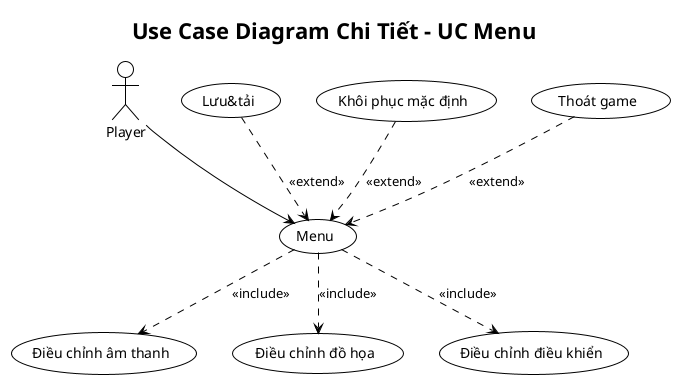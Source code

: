 @startuml UC_Menu
!theme plain

title Use Case Diagram Chi Tiết - UC Menu

actor "Player" as P

usecase "Menu" as MainUC
usecase "Điều chỉnh âm thanh" as UC1
usecase "Lưu&tải" as UC2
usecase "Điều chỉnh đồ họa" as UC3
usecase "Điều chỉnh điều khiển" as UC4
usecase "Khôi phục mặc định" as UC5
usecase "Thoát game" as UC6

' Main relationship
P --> MainUC

' Include relationships
MainUC ..> UC1 : <<include>>
MainUC ..> UC3 : <<include>>
MainUC ..> UC4 : <<include>>

' Extend relationships
UC2 ..> MainUC : <<extend>>
UC5 ..> MainUC : <<extend>>
UC6 ..> MainUC : <<extend>>

@enduml
